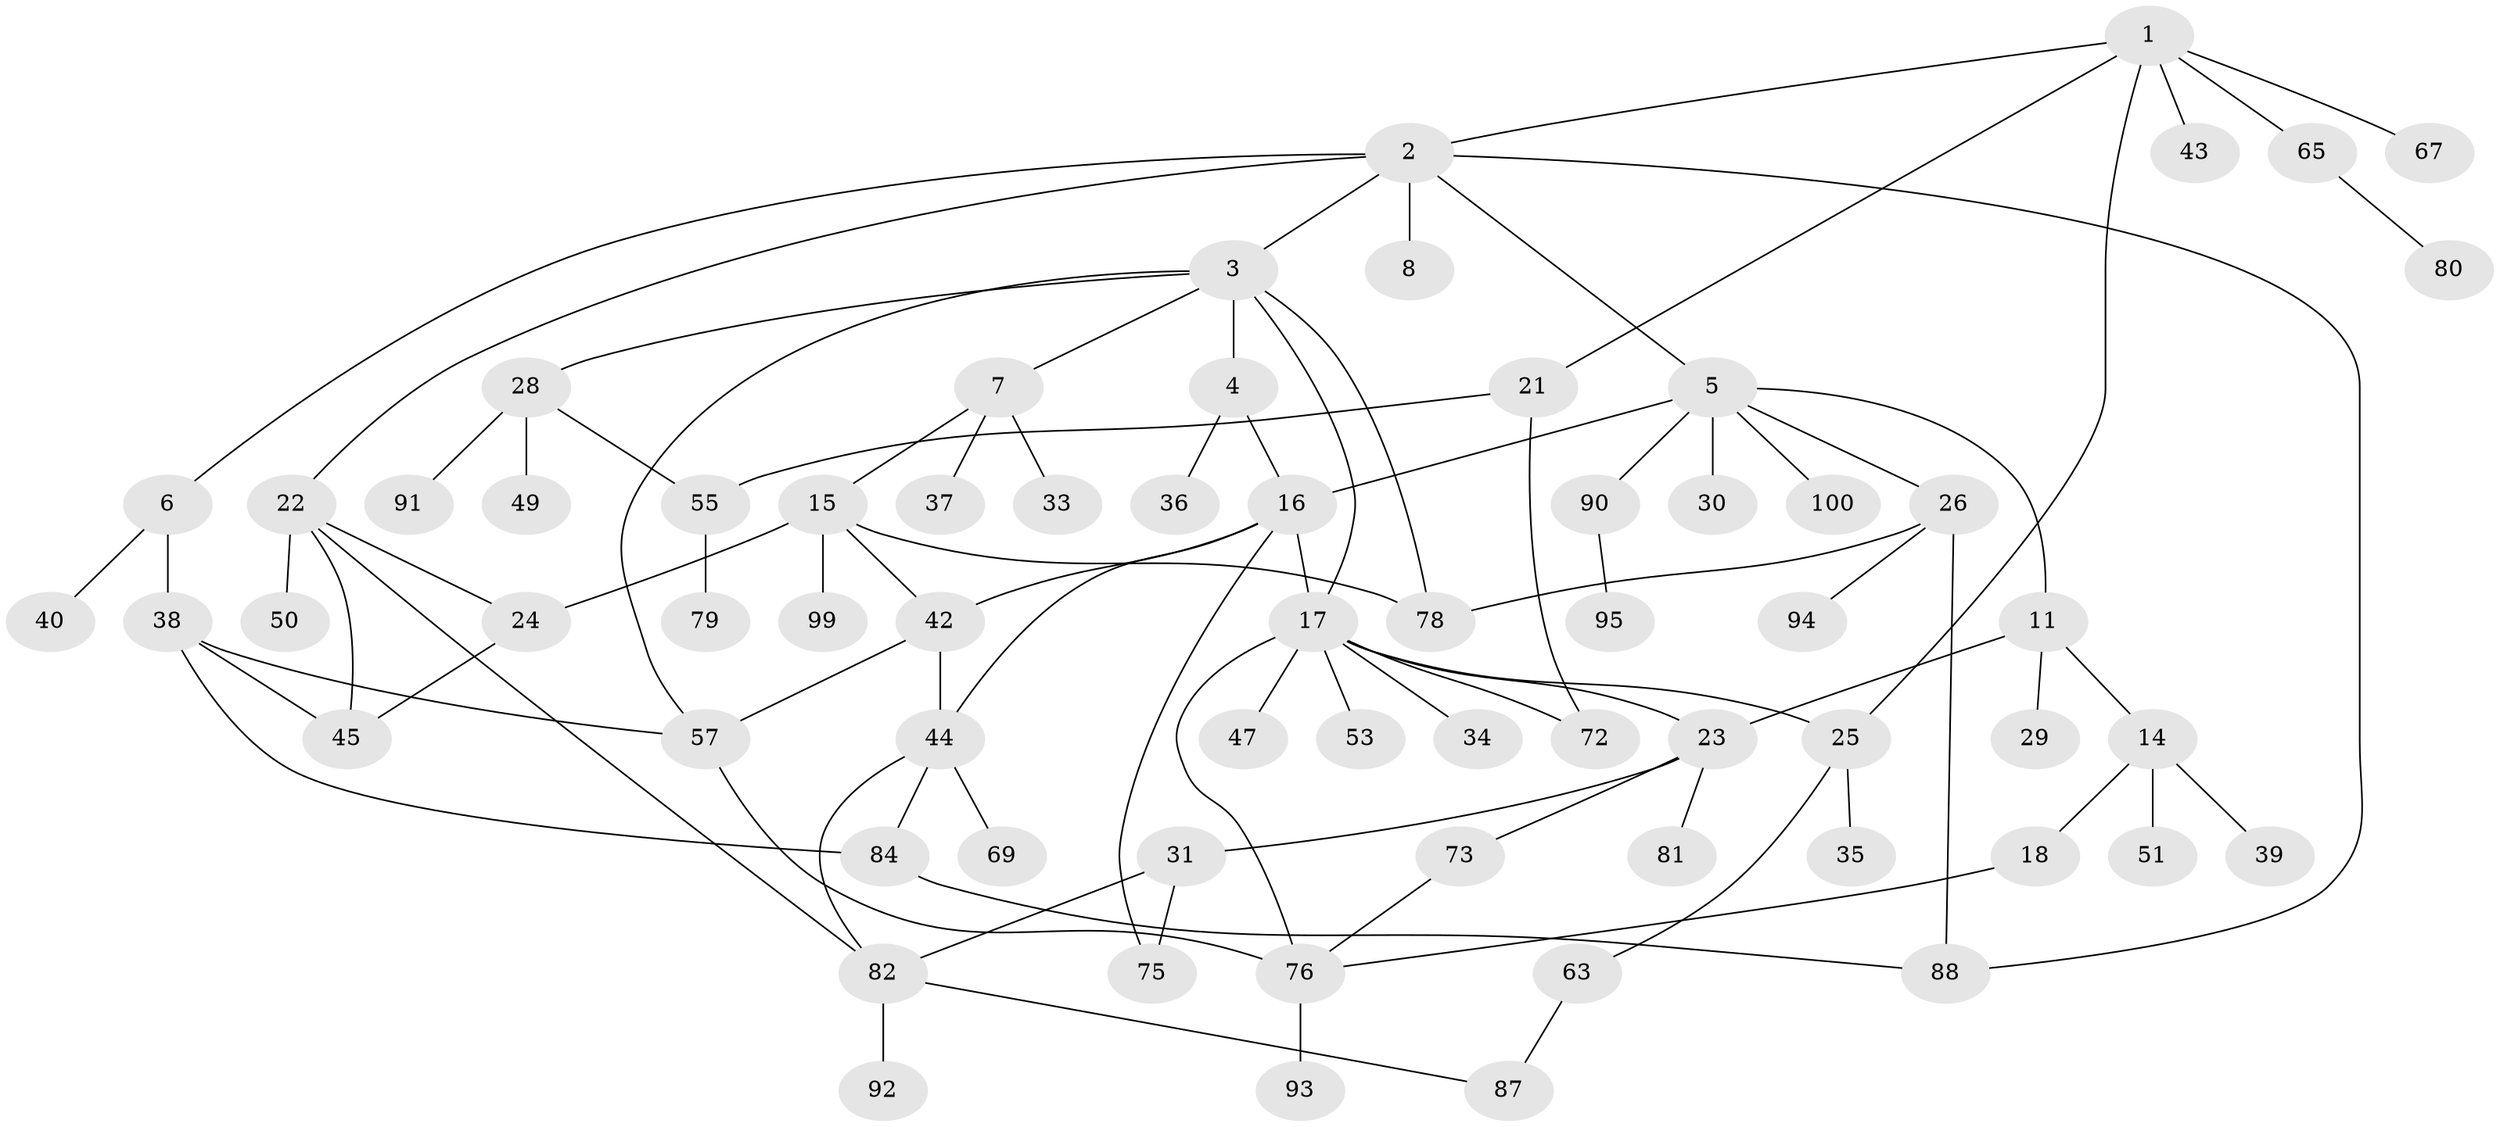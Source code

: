 // original degree distribution, {3: 0.22, 7: 0.01, 6: 0.03, 4: 0.1, 5: 0.05, 2: 0.28, 1: 0.3, 8: 0.01}
// Generated by graph-tools (version 1.1) at 2025/11/02/21/25 10:11:06]
// undirected, 67 vertices, 91 edges
graph export_dot {
graph [start="1"]
  node [color=gray90,style=filled];
  1 [super="+9"];
  2 [super="+56"];
  3 [super="+10"];
  4 [super="+97"];
  5 [super="+12"];
  6 [super="+20"];
  7 [super="+13"];
  8 [super="+62"];
  11;
  14 [super="+48"];
  15 [super="+19"];
  16 [super="+54"];
  17 [super="+46"];
  18 [super="+64"];
  21;
  22 [super="+66"];
  23 [super="+27"];
  24;
  25 [super="+86"];
  26 [super="+61"];
  28 [super="+41"];
  29;
  30;
  31 [super="+32"];
  33;
  34;
  35 [super="+60"];
  36;
  37 [super="+85"];
  38;
  39;
  40;
  42 [super="+96"];
  43;
  44 [super="+52"];
  45 [super="+58"];
  47 [super="+59"];
  49;
  50 [super="+70"];
  51;
  53;
  55 [super="+71"];
  57 [super="+68"];
  63 [super="+74"];
  65;
  67;
  69;
  72;
  73 [super="+98"];
  75;
  76 [super="+77"];
  78;
  79;
  80;
  81;
  82 [super="+83"];
  84 [super="+89"];
  87;
  88;
  90;
  91;
  92;
  93;
  94;
  95;
  99;
  100;
  1 -- 2;
  1 -- 21;
  1 -- 65;
  1 -- 67;
  1 -- 43;
  1 -- 25;
  2 -- 3;
  2 -- 5;
  2 -- 6;
  2 -- 8;
  2 -- 22;
  2 -- 88;
  3 -- 4 [weight=2];
  3 -- 7;
  3 -- 28;
  3 -- 57;
  3 -- 17;
  3 -- 78;
  4 -- 16;
  4 -- 36;
  5 -- 11;
  5 -- 26;
  5 -- 30;
  5 -- 100;
  5 -- 16;
  5 -- 90;
  6 -- 40;
  6 -- 38;
  7 -- 15;
  7 -- 33;
  7 -- 37;
  11 -- 14;
  11 -- 29;
  11 -- 23;
  14 -- 18;
  14 -- 39;
  14 -- 51;
  15 -- 24;
  15 -- 99;
  15 -- 78;
  15 -- 42;
  16 -- 17;
  16 -- 42;
  16 -- 44;
  16 -- 75;
  17 -- 23;
  17 -- 25;
  17 -- 34;
  17 -- 53;
  17 -- 72;
  17 -- 76;
  17 -- 47;
  18 -- 76;
  21 -- 55;
  21 -- 72;
  22 -- 50;
  22 -- 82;
  22 -- 24;
  22 -- 45;
  23 -- 31;
  23 -- 73;
  23 -- 81;
  24 -- 45;
  25 -- 35;
  25 -- 63;
  26 -- 94;
  26 -- 88;
  26 -- 78;
  28 -- 49;
  28 -- 91;
  28 -- 55;
  31 -- 82;
  31 -- 75;
  38 -- 84;
  38 -- 57;
  38 -- 45;
  42 -- 57;
  42 -- 44;
  44 -- 84;
  44 -- 69;
  44 -- 82;
  55 -- 79;
  57 -- 76;
  63 -- 87;
  65 -- 80;
  73 -- 76;
  76 -- 93;
  82 -- 92;
  82 -- 87;
  84 -- 88;
  90 -- 95;
}
